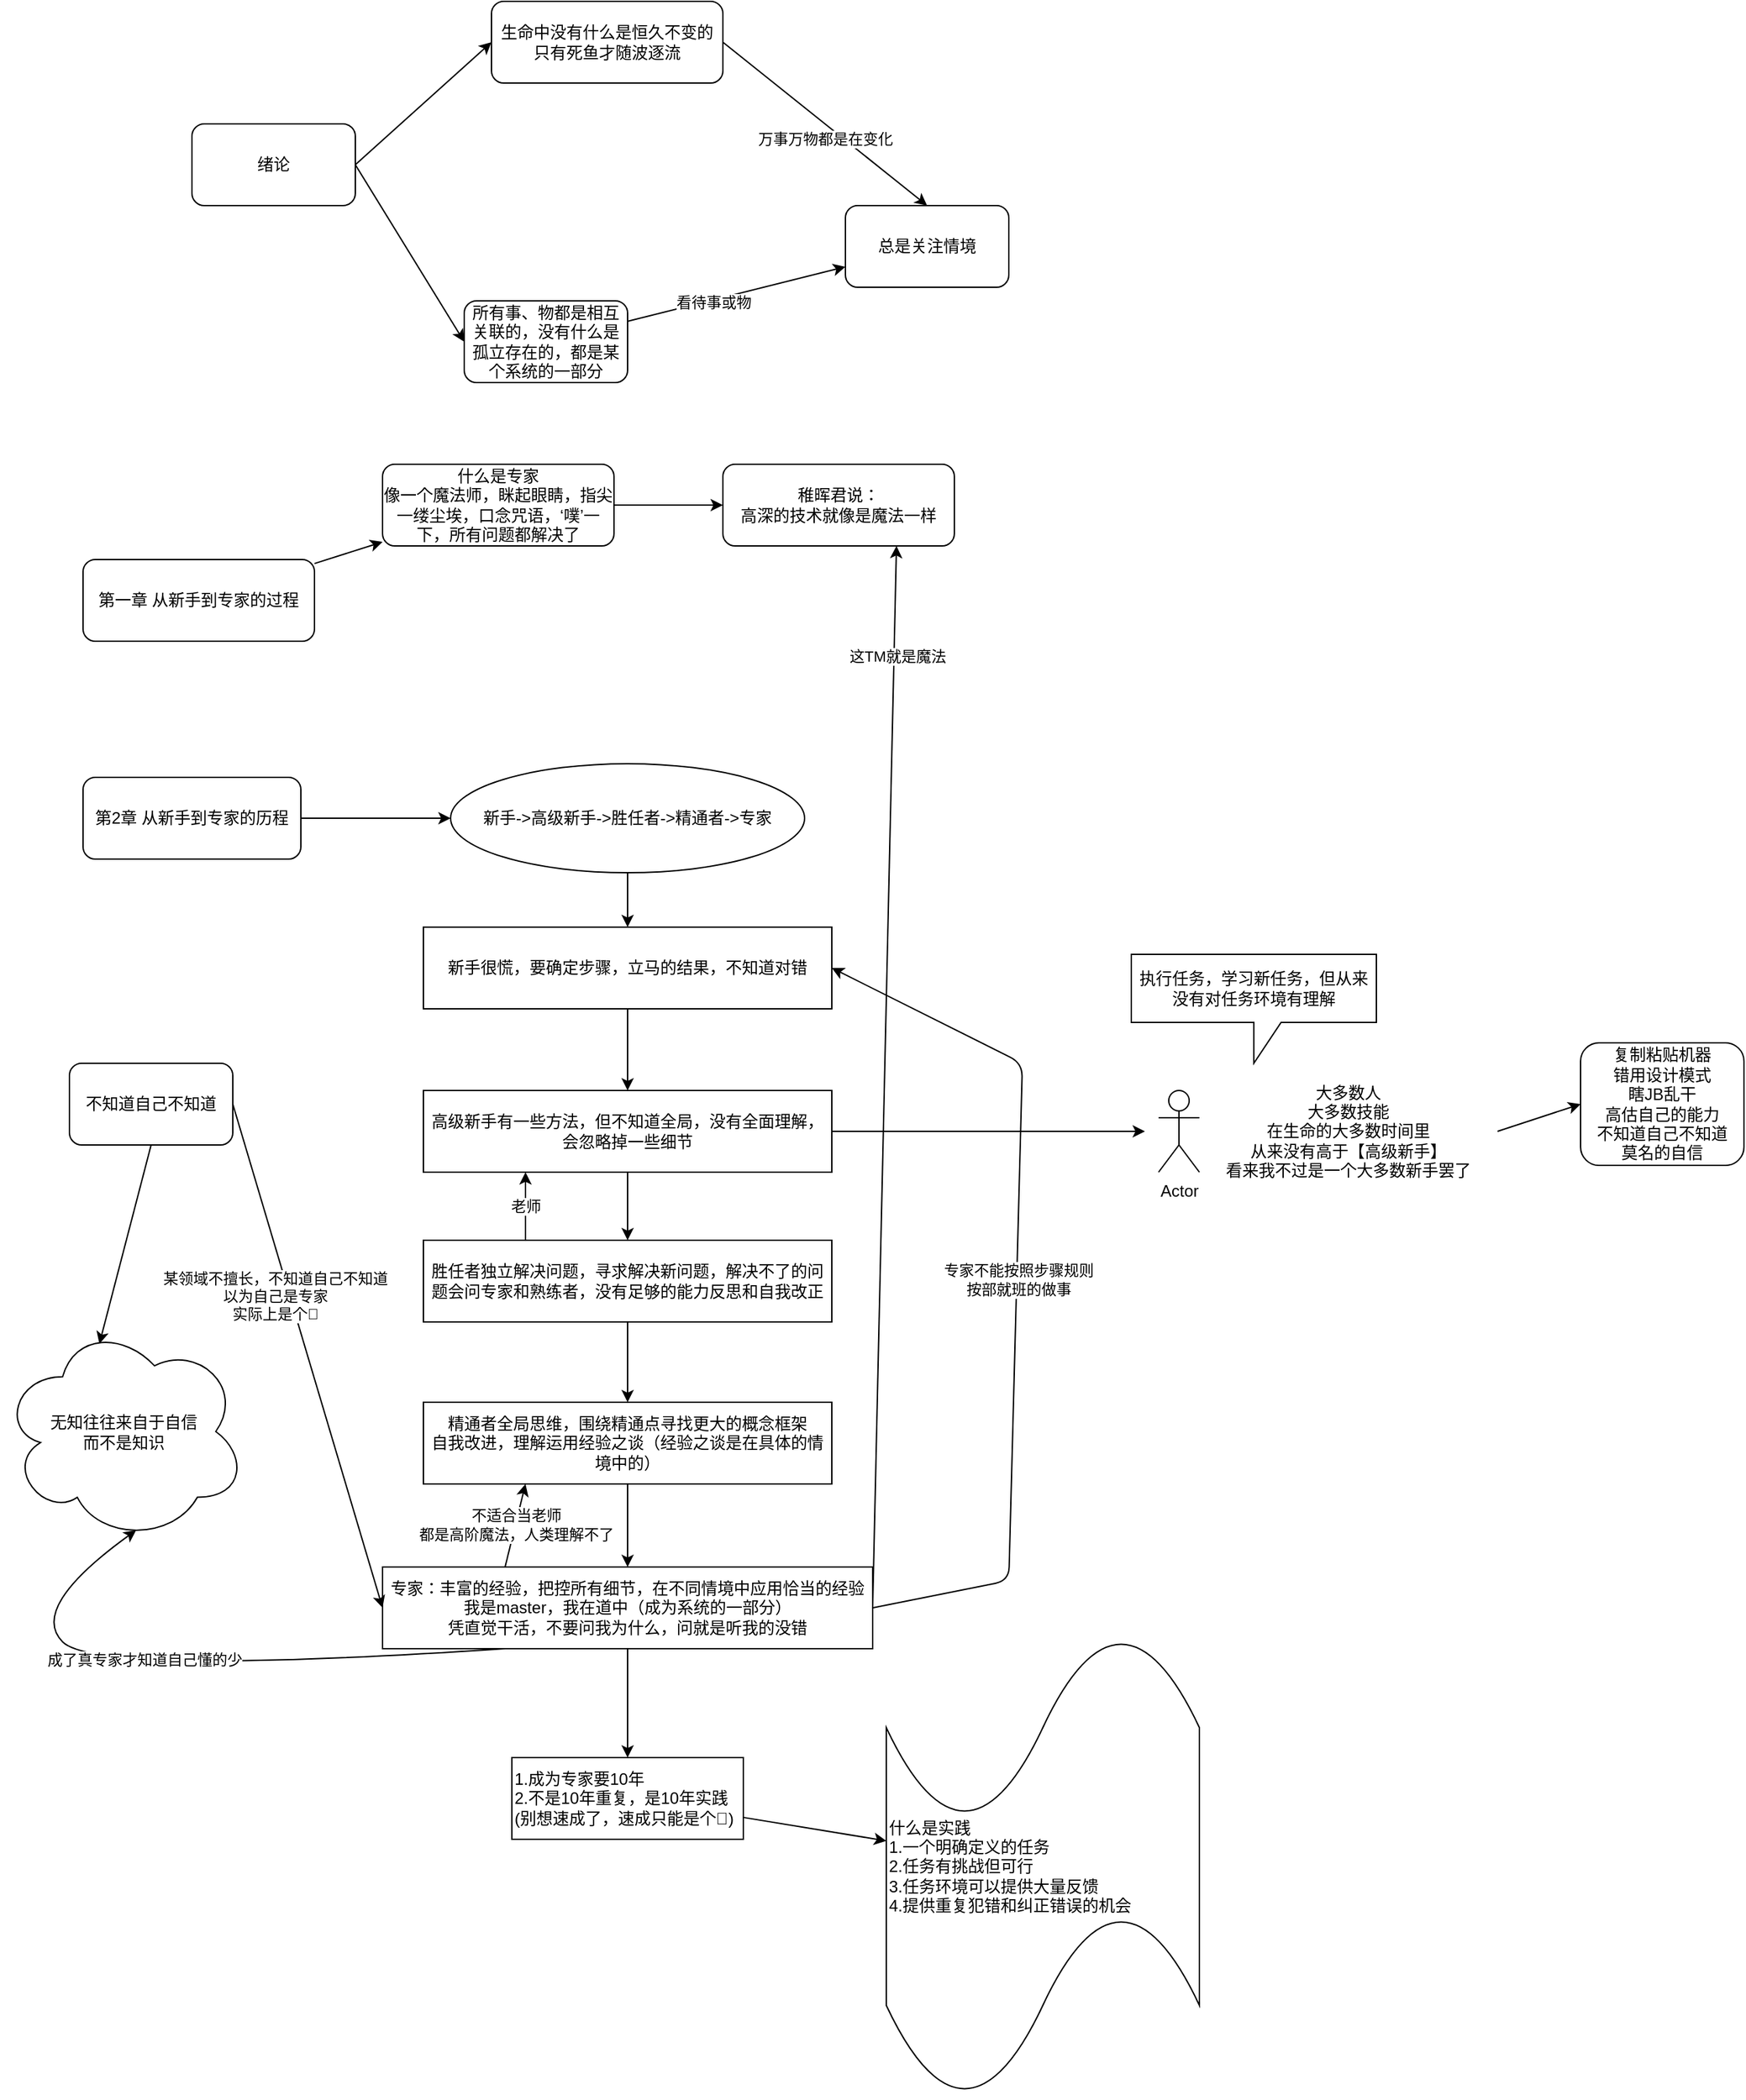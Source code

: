 <mxfile>
    <diagram id="bHPXT86DOABbNmoyo2Ui" name="Page-1">
        <mxGraphModel dx="920" dy="690" grid="1" gridSize="10" guides="1" tooltips="1" connect="1" arrows="1" fold="1" page="1" pageScale="1" pageWidth="827" pageHeight="1169" math="0" shadow="0">
            <root>
                <mxCell id="0"/>
                <mxCell id="1" parent="0"/>
                <mxCell id="12" style="edgeStyle=none;html=1;exitX=1;exitY=0.5;exitDx=0;exitDy=0;entryX=0.5;entryY=0;entryDx=0;entryDy=0;" edge="1" parent="1" source="3" target="7">
                    <mxGeometry relative="1" as="geometry"/>
                </mxCell>
                <mxCell id="13" value="万事万物都是在变化" style="edgeLabel;html=1;align=center;verticalAlign=middle;resizable=0;points=[];" vertex="1" connectable="0" parent="12">
                    <mxGeometry x="-0.181" y="-2" relative="1" as="geometry">
                        <mxPoint x="15" y="20" as="offset"/>
                    </mxGeometry>
                </mxCell>
                <mxCell id="3" value="生命中没有什么是恒久不变的&lt;br&gt;只有死鱼才随波逐流" style="rounded=1;whiteSpace=wrap;html=1;" parent="1" vertex="1">
                    <mxGeometry x="360" y="80" width="170" height="60" as="geometry"/>
                </mxCell>
                <mxCell id="5" style="edgeStyle=none;html=1;exitX=1;exitY=0.5;exitDx=0;exitDy=0;entryX=0;entryY=0.5;entryDx=0;entryDy=0;" edge="1" parent="1" source="4" target="3">
                    <mxGeometry relative="1" as="geometry"/>
                </mxCell>
                <mxCell id="11" style="edgeStyle=none;html=1;exitX=1;exitY=0.5;exitDx=0;exitDy=0;entryX=0;entryY=0.5;entryDx=0;entryDy=0;" edge="1" parent="1" source="4" target="6">
                    <mxGeometry relative="1" as="geometry"/>
                </mxCell>
                <mxCell id="4" value="绪论" style="rounded=1;whiteSpace=wrap;html=1;" vertex="1" parent="1">
                    <mxGeometry x="140" y="170" width="120" height="60" as="geometry"/>
                </mxCell>
                <mxCell id="8" value="" style="edgeStyle=none;html=1;" edge="1" parent="1" source="6" target="7">
                    <mxGeometry relative="1" as="geometry"/>
                </mxCell>
                <mxCell id="14" value="看待事或物" style="edgeLabel;html=1;align=center;verticalAlign=middle;resizable=0;points=[];" vertex="1" connectable="0" parent="8">
                    <mxGeometry x="-0.215" y="-1" relative="1" as="geometry">
                        <mxPoint as="offset"/>
                    </mxGeometry>
                </mxCell>
                <mxCell id="6" value="所有事、物都是相互关联的，没有什么是孤立存在的，都是某个系统的一部分" style="rounded=1;whiteSpace=wrap;html=1;" vertex="1" parent="1">
                    <mxGeometry x="340" y="300" width="120" height="60" as="geometry"/>
                </mxCell>
                <mxCell id="7" value="总是关注情境" style="rounded=1;whiteSpace=wrap;html=1;" vertex="1" parent="1">
                    <mxGeometry x="620" y="230" width="120" height="60" as="geometry"/>
                </mxCell>
                <mxCell id="17" value="" style="edgeStyle=none;html=1;" edge="1" parent="1" source="15" target="16">
                    <mxGeometry relative="1" as="geometry"/>
                </mxCell>
                <mxCell id="15" value="第一章 从新手到专家的过程" style="rounded=1;whiteSpace=wrap;html=1;" vertex="1" parent="1">
                    <mxGeometry x="60" y="490" width="170" height="60" as="geometry"/>
                </mxCell>
                <mxCell id="19" value="" style="edgeStyle=none;html=1;" edge="1" parent="1" source="16" target="18">
                    <mxGeometry relative="1" as="geometry"/>
                </mxCell>
                <mxCell id="16" value="什么是专家&lt;br&gt;像一个魔法师，眯起眼睛，指尖一缕尘埃，口念咒语，‘噗’一下，所有问题都解决了" style="rounded=1;whiteSpace=wrap;html=1;" vertex="1" parent="1">
                    <mxGeometry x="280" y="420" width="170" height="60" as="geometry"/>
                </mxCell>
                <mxCell id="18" value="稚晖君说：&lt;br&gt;高深的技术就像是魔法一样" style="rounded=1;whiteSpace=wrap;html=1;" vertex="1" parent="1">
                    <mxGeometry x="530" y="420" width="170" height="60" as="geometry"/>
                </mxCell>
                <mxCell id="32" style="edgeStyle=none;html=1;exitX=1;exitY=0.5;exitDx=0;exitDy=0;entryX=0;entryY=0.5;entryDx=0;entryDy=0;" edge="1" parent="1" source="20" target="21">
                    <mxGeometry relative="1" as="geometry"/>
                </mxCell>
                <mxCell id="20" value="第2章 从新手到专家的历程" style="rounded=1;whiteSpace=wrap;html=1;" vertex="1" parent="1">
                    <mxGeometry x="60" y="650" width="160" height="60" as="geometry"/>
                </mxCell>
                <mxCell id="23" value="" style="edgeStyle=none;html=1;" edge="1" parent="1" source="21" target="22">
                    <mxGeometry relative="1" as="geometry"/>
                </mxCell>
                <mxCell id="21" value="新手-&amp;gt;高级新手-&amp;gt;胜任者-&amp;gt;精通者-&amp;gt;专家" style="ellipse;whiteSpace=wrap;html=1;" vertex="1" parent="1">
                    <mxGeometry x="330" y="640" width="260" height="80" as="geometry"/>
                </mxCell>
                <mxCell id="25" value="" style="edgeStyle=none;html=1;" edge="1" parent="1" source="22" target="24">
                    <mxGeometry relative="1" as="geometry"/>
                </mxCell>
                <mxCell id="22" value="新手很慌，要确定步骤，立马的结果，不知道对错" style="whiteSpace=wrap;html=1;" vertex="1" parent="1">
                    <mxGeometry x="310" y="760" width="300" height="60" as="geometry"/>
                </mxCell>
                <mxCell id="27" value="" style="edgeStyle=none;html=1;" edge="1" parent="1" source="24" target="26">
                    <mxGeometry relative="1" as="geometry"/>
                </mxCell>
                <mxCell id="50" style="edgeStyle=none;html=1;exitX=1;exitY=0.5;exitDx=0;exitDy=0;" edge="1" parent="1" source="24">
                    <mxGeometry relative="1" as="geometry">
                        <mxPoint x="840" y="910" as="targetPoint"/>
                    </mxGeometry>
                </mxCell>
                <mxCell id="24" value="高级新手有一些方法，但不知道全局，没有全面理解，会忽略掉一些细节" style="whiteSpace=wrap;html=1;" vertex="1" parent="1">
                    <mxGeometry x="310" y="880" width="300" height="60" as="geometry"/>
                </mxCell>
                <mxCell id="29" value="" style="edgeStyle=none;html=1;" edge="1" parent="1" source="26" target="28">
                    <mxGeometry relative="1" as="geometry"/>
                </mxCell>
                <mxCell id="65" value="老师" style="edgeStyle=none;html=1;exitX=0.25;exitY=0;exitDx=0;exitDy=0;entryX=0.25;entryY=1;entryDx=0;entryDy=0;" edge="1" parent="1" source="26" target="24">
                    <mxGeometry relative="1" as="geometry"/>
                </mxCell>
                <mxCell id="26" value="胜任者独立解决问题，寻求解决新问题，解决不了的问题会问专家和熟练者，没有足够的能力反思和自我改正" style="whiteSpace=wrap;html=1;" vertex="1" parent="1">
                    <mxGeometry x="310" y="990" width="300" height="60" as="geometry"/>
                </mxCell>
                <mxCell id="31" value="" style="edgeStyle=none;html=1;" edge="1" parent="1" source="28" target="30">
                    <mxGeometry relative="1" as="geometry"/>
                </mxCell>
                <mxCell id="28" value="精通者全局思维，围绕精通点寻找更大的概念框架&lt;br&gt;自我改进，理解运用经验之谈（经验之谈是在具体的情境中的）" style="whiteSpace=wrap;html=1;" vertex="1" parent="1">
                    <mxGeometry x="310" y="1109" width="300" height="60" as="geometry"/>
                </mxCell>
                <mxCell id="33" style="edgeStyle=none;html=1;exitX=1;exitY=0.5;exitDx=0;exitDy=0;entryX=0.75;entryY=1;entryDx=0;entryDy=0;" edge="1" parent="1" source="30" target="18">
                    <mxGeometry relative="1" as="geometry">
                        <mxPoint x="660" y="730" as="targetPoint"/>
                    </mxGeometry>
                </mxCell>
                <mxCell id="34" value="这TM就是魔法" style="edgeLabel;html=1;align=center;verticalAlign=middle;resizable=0;points=[];" vertex="1" connectable="0" parent="33">
                    <mxGeometry x="0.792" y="-2" relative="1" as="geometry">
                        <mxPoint as="offset"/>
                    </mxGeometry>
                </mxCell>
                <mxCell id="48" style="edgeStyle=none;html=1;exitX=1;exitY=0.5;exitDx=0;exitDy=0;entryX=1;entryY=0.5;entryDx=0;entryDy=0;" edge="1" parent="1" source="30" target="22">
                    <mxGeometry relative="1" as="geometry">
                        <mxPoint x="760" y="1260.476" as="targetPoint"/>
                        <Array as="points">
                            <mxPoint x="740" y="1240"/>
                            <mxPoint x="750" y="860"/>
                        </Array>
                    </mxGeometry>
                </mxCell>
                <mxCell id="49" value="专家不能按照步骤规则&lt;br&gt;按部就班的做事" style="edgeLabel;html=1;align=center;verticalAlign=middle;resizable=0;points=[];" vertex="1" connectable="0" parent="48">
                    <mxGeometry x="0.013" y="-1" relative="1" as="geometry">
                        <mxPoint as="offset"/>
                    </mxGeometry>
                </mxCell>
                <mxCell id="67" value="不适合当老师&lt;br&gt;都是高阶魔法，人类理解不了" style="edgeStyle=none;html=1;exitX=0.25;exitY=0;exitDx=0;exitDy=0;entryX=0.25;entryY=1;entryDx=0;entryDy=0;" edge="1" parent="1" source="30" target="28">
                    <mxGeometry relative="1" as="geometry"/>
                </mxCell>
                <mxCell id="69" value="" style="edgeStyle=none;html=1;" edge="1" parent="1" source="30" target="68">
                    <mxGeometry relative="1" as="geometry"/>
                </mxCell>
                <mxCell id="30" value="专家：丰富的经验，把控所有细节，在不同情境中应用恰当的经验&lt;br&gt;我是master，我在道中（成为系统的一部分）&lt;br&gt;凭直觉干活，不要问我为什么，问就是听我的没错" style="whiteSpace=wrap;html=1;" vertex="1" parent="1">
                    <mxGeometry x="280" y="1230" width="360" height="60" as="geometry"/>
                </mxCell>
                <mxCell id="39" style="edgeStyle=none;html=1;exitX=1;exitY=0.5;exitDx=0;exitDy=0;entryX=0;entryY=0.5;entryDx=0;entryDy=0;" edge="1" parent="1" source="36" target="30">
                    <mxGeometry relative="1" as="geometry"/>
                </mxCell>
                <mxCell id="40" value="某领域不擅长，不知道自己不知道&lt;br&gt;以为自己是专家&lt;br&gt;实际上是个🐒" style="edgeLabel;html=1;align=center;verticalAlign=middle;resizable=0;points=[];" vertex="1" connectable="0" parent="39">
                    <mxGeometry x="-0.466" y="-2" relative="1" as="geometry">
                        <mxPoint x="3" y="41" as="offset"/>
                    </mxGeometry>
                </mxCell>
                <mxCell id="44" style="edgeStyle=none;html=1;exitX=0.5;exitY=1;exitDx=0;exitDy=0;entryX=0.4;entryY=0.1;entryDx=0;entryDy=0;entryPerimeter=0;" edge="1" parent="1" source="36" target="43">
                    <mxGeometry relative="1" as="geometry"/>
                </mxCell>
                <mxCell id="36" value="不知道自己不知道" style="rounded=1;whiteSpace=wrap;html=1;" vertex="1" parent="1">
                    <mxGeometry x="50" y="860" width="120" height="60" as="geometry"/>
                </mxCell>
                <mxCell id="43" value="无知往往来自于自信&lt;br&gt;而不是知识" style="ellipse;shape=cloud;whiteSpace=wrap;html=1;" vertex="1" parent="1">
                    <mxGeometry y="1050" width="180" height="161" as="geometry"/>
                </mxCell>
                <mxCell id="46" value="" style="curved=1;endArrow=classic;html=1;exitX=0.25;exitY=1;exitDx=0;exitDy=0;entryX=0.55;entryY=0.95;entryDx=0;entryDy=0;entryPerimeter=0;" edge="1" parent="1" source="30" target="43">
                    <mxGeometry width="50" height="50" relative="1" as="geometry">
                        <mxPoint x="20" y="1310" as="sourcePoint"/>
                        <mxPoint x="70" y="1260" as="targetPoint"/>
                        <Array as="points">
                            <mxPoint x="70" y="1310"/>
                            <mxPoint x="20" y="1260"/>
                        </Array>
                    </mxGeometry>
                </mxCell>
                <mxCell id="47" value="成了真专家才知道自己懂的少" style="edgeLabel;html=1;align=center;verticalAlign=middle;resizable=0;points=[];" vertex="1" connectable="0" parent="46">
                    <mxGeometry x="0.131" y="-10" relative="1" as="geometry">
                        <mxPoint as="offset"/>
                    </mxGeometry>
                </mxCell>
                <mxCell id="51" value="Actor" style="shape=umlActor;verticalLabelPosition=bottom;verticalAlign=top;html=1;outlineConnect=0;" vertex="1" parent="1">
                    <mxGeometry x="850" y="880" width="30" height="60" as="geometry"/>
                </mxCell>
                <mxCell id="61" style="edgeStyle=none;html=1;exitX=1;exitY=0.5;exitDx=0;exitDy=0;entryX=0;entryY=0.5;entryDx=0;entryDy=0;" edge="1" parent="1" source="56" target="60">
                    <mxGeometry relative="1" as="geometry"/>
                </mxCell>
                <mxCell id="56" value="大多数人&lt;br&gt;大多数技能&lt;br&gt;在生命的大多数时间里&lt;br&gt;从来没有高于【高级新手】&lt;br&gt;看来我不过是一个大多数新手罢了" style="text;html=1;strokeColor=none;fillColor=none;align=center;verticalAlign=middle;whiteSpace=wrap;rounded=0;" vertex="1" parent="1">
                    <mxGeometry x="880" y="885" width="219" height="50" as="geometry"/>
                </mxCell>
                <mxCell id="57" value="执行任务，学习新任务，但从来没有对任务环境有理解" style="shape=callout;whiteSpace=wrap;html=1;perimeter=calloutPerimeter;" vertex="1" parent="1">
                    <mxGeometry x="830" y="780" width="180" height="80" as="geometry"/>
                </mxCell>
                <mxCell id="60" value="复制粘贴机器&lt;br&gt;错用设计模式&lt;br&gt;瞎JB乱干&lt;br&gt;高估自己的能力&lt;br&gt;不知道自己不知道&lt;br&gt;莫名的自信" style="rounded=1;whiteSpace=wrap;html=1;" vertex="1" parent="1">
                    <mxGeometry x="1160" y="845" width="120" height="90" as="geometry"/>
                </mxCell>
                <mxCell id="71" value="" style="edgeStyle=none;html=1;" edge="1" parent="1" source="68" target="70">
                    <mxGeometry relative="1" as="geometry"/>
                </mxCell>
                <mxCell id="68" value="1.成为专家要10年&lt;br&gt;2.不是10年重复，是10年实践&lt;br&gt;(别想速成了，速成只能是个🐒)" style="whiteSpace=wrap;html=1;align=left;" vertex="1" parent="1">
                    <mxGeometry x="375" y="1370" width="170" height="60" as="geometry"/>
                </mxCell>
                <mxCell id="70" value="什么是实践&lt;br&gt;1.一个明确定义的任务&lt;br&gt;2.任务有挑战但可行&lt;br&gt;3.任务环境可以提供大量反馈&lt;br&gt;4.提供重复犯错和纠正错误的机会" style="shape=tape;whiteSpace=wrap;html=1;align=left;" vertex="1" parent="1">
                    <mxGeometry x="650" y="1280" width="230" height="340" as="geometry"/>
                </mxCell>
            </root>
        </mxGraphModel>
    </diagram>
</mxfile>

